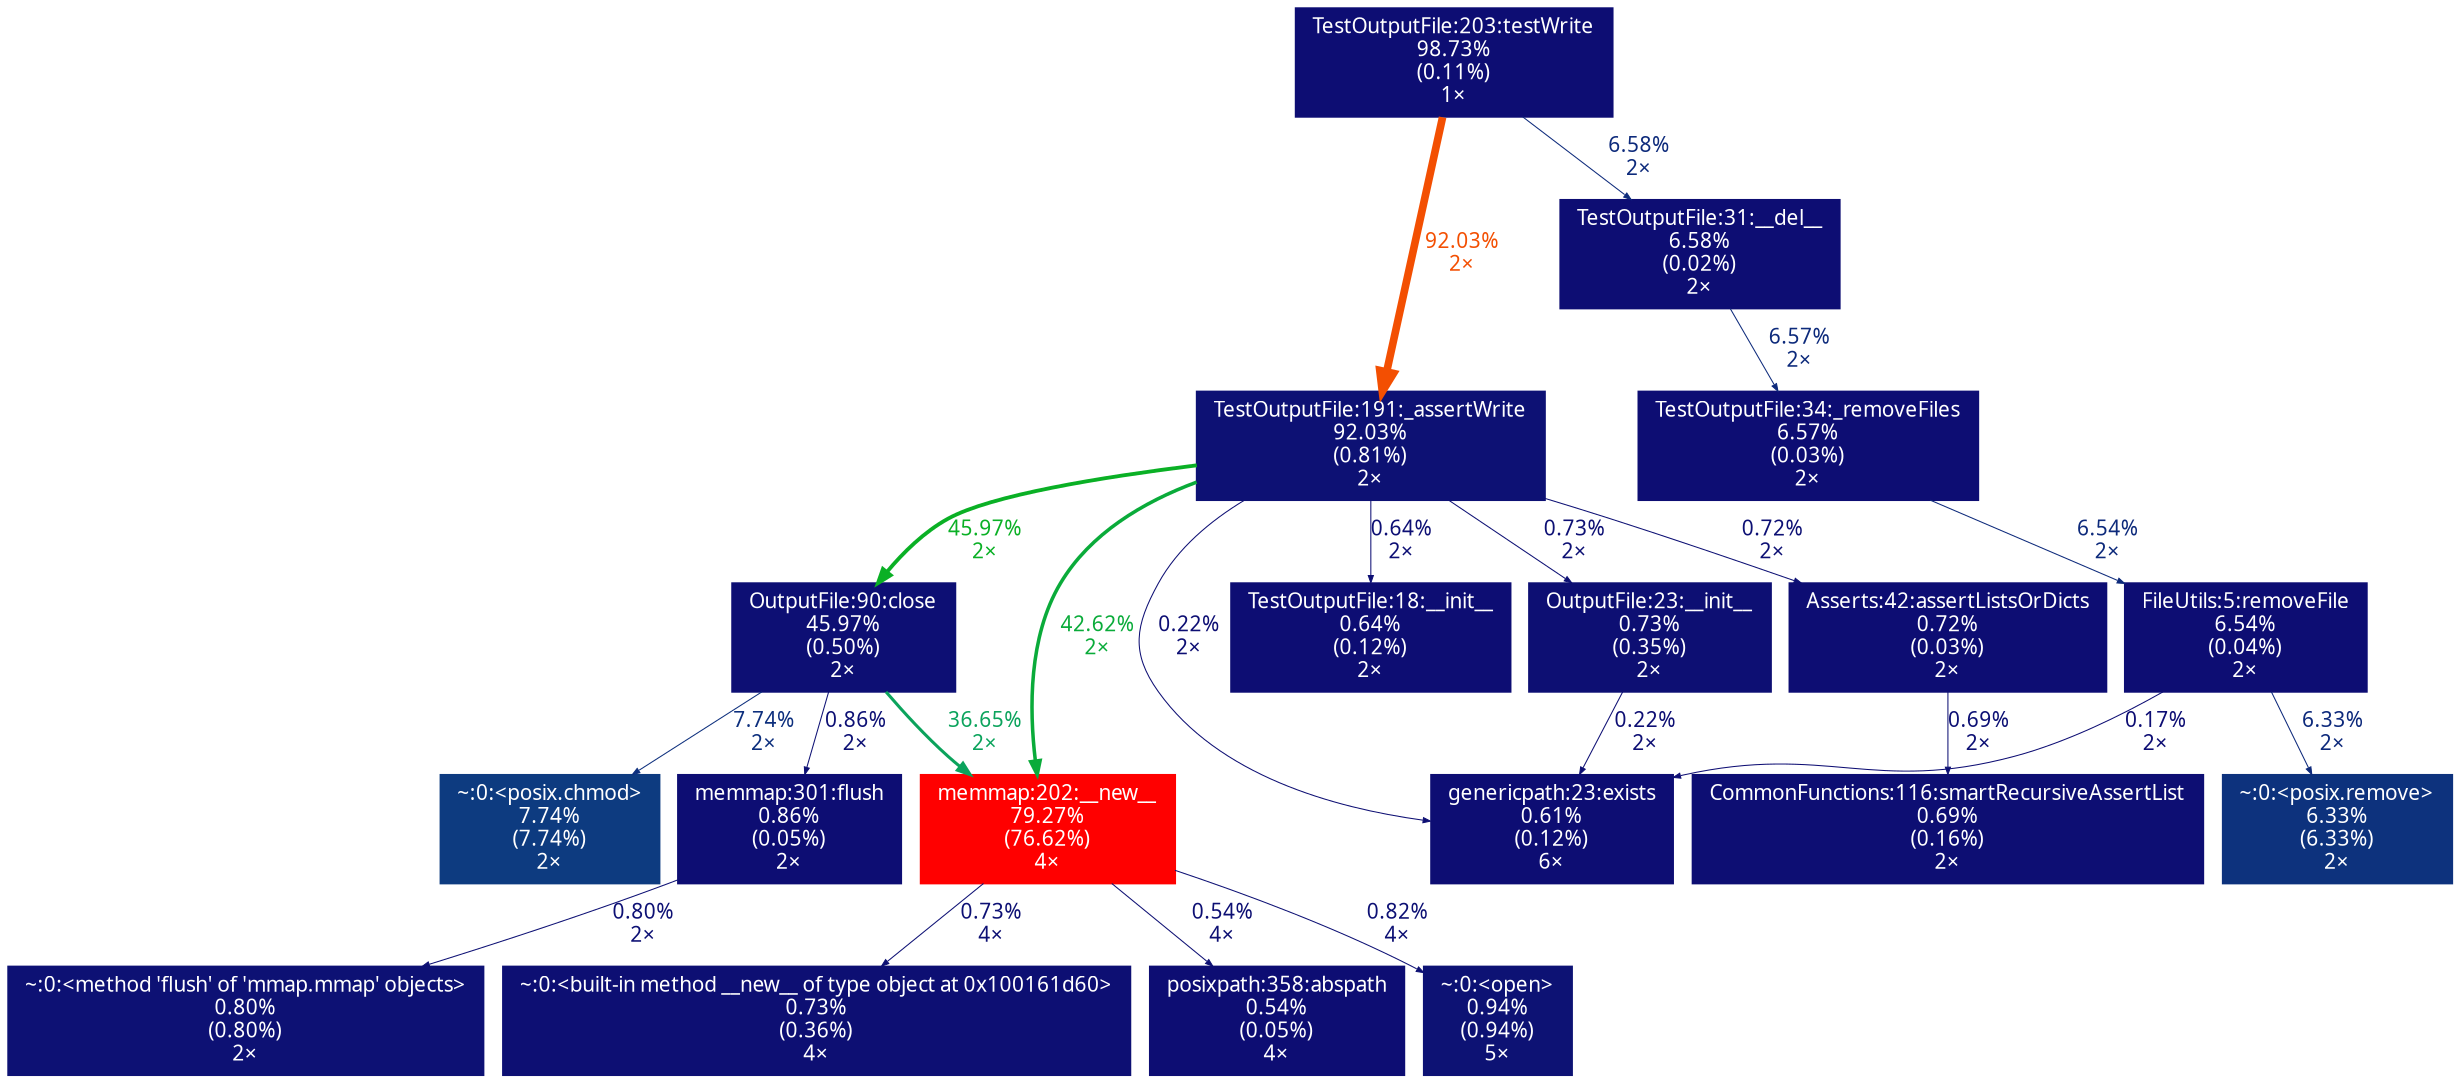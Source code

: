 digraph {
	graph [fontname=vera, nodesep=0.125, ranksep=0.25];
	node [fontcolor=white, fontname=vera, height=0, shape=box, style=filled, width=0];
	edge [fontname=vera];
	1 [color="#0d0d73", fontcolor="#ffffff", fontsize="10.00", label="posixpath:358:abspath\n0.54%\n(0.05%)\n4×", tooltip="/Users/sveinugu/miniconda2/lib/python2.7/posixpath.py"];
	3 [color="#ff0000", fontcolor="#ffffff", fontsize="10.00", label="memmap:202:__new__\n79.27%\n(76.62%)\n4×", tooltip="/Users/sveinugu/miniconda2/lib/python2.7/site-packages/numpy/core/memmap.py"];
	3 -> 1 [arrowsize="0.35", color="#0d0f73", fontcolor="#0d0f73", fontsize="10.00", label="0.54%\n4×", labeldistance="0.50", penwidth="0.50"];
	3 -> 27 [arrowsize="0.35", color="#0d1074", fontcolor="#0d1074", fontsize="10.00", label="0.82%\n4×", labeldistance="0.50", penwidth="0.50"];
	3 -> 46 [arrowsize="0.35", color="#0d1074", fontcolor="#0d1074", fontsize="10.00", label="0.73%\n4×", labeldistance="0.50", penwidth="0.50"];
	4 [color="#0d0d73", fontcolor="#ffffff", fontsize="10.00", label="FileUtils:5:removeFile\n6.54%\n(0.04%)\n2×", tooltip="/Users/sveinugu/PycharmProjects/gtrackcore/gtrackcore/test/common/FileUtils.py"];
	4 -> 54 [arrowsize="0.35", color="#0d0d73", fontcolor="#0d0d73", fontsize="10.00", label="0.17%\n2×", labeldistance="0.50", penwidth="0.50"];
	4 -> 82 [arrowsize="0.35", color="#0d297b", fontcolor="#0d297b", fontsize="10.00", label="6.33%\n2×", labeldistance="0.50", penwidth="0.50"];
	5 [color="#0d0d73", fontcolor="#ffffff", fontsize="10.00", label="TestOutputFile:34:_removeFiles\n6.57%\n(0.03%)\n2×", tooltip="/Users/sveinugu/PycharmProjects/gtrackcore/gtrackcore/test/memmap/TestOutputFile.py"];
	5 -> 4 [arrowsize="0.35", color="#0d2a7b", fontcolor="#0d2a7b", fontsize="10.00", label="6.54%\n2×", labeldistance="0.50", penwidth="0.50"];
	12 [color="#0d0d73", fontcolor="#ffffff", fontsize="10.00", label="TestOutputFile:18:__init__\n0.64%\n(0.12%)\n2×", tooltip="/Users/sveinugu/PycharmProjects/gtrackcore/gtrackcore/test/memmap/TestOutputFile.py"];
	14 [color="#0d0e73", fontcolor="#ffffff", fontsize="10.00", label="CommonFunctions:116:smartRecursiveAssertList\n0.69%\n(0.16%)\n2×", tooltip="/Users/sveinugu/PycharmProjects/gtrackcore/gtrackcore/util/CommonFunctions.py"];
	27 [color="#0d1274", fontcolor="#ffffff", fontsize="10.00", label="~:0:<open>\n0.94%\n(0.94%)\n5×", tooltip="~"];
	30 [color="#0d0f74", fontcolor="#ffffff", fontsize="10.00", label="OutputFile:90:close\n45.97%\n(0.50%)\n2×", tooltip="/Users/sveinugu/PycharmProjects/gtrackcore/gtrackcore/preprocess/memmap/OutputFile.py"];
	30 -> 3 [arrowsize="0.61", color="#0ba35c", fontcolor="#0ba35c", fontsize="10.00", label="36.65%\n2×", labeldistance="1.47", penwidth="1.47"];
	30 -> 37 [arrowsize="0.35", color="#0d1074", fontcolor="#0d1074", fontsize="10.00", label="0.86%\n2×", labeldistance="0.50", penwidth="0.50"];
	30 -> 38 [arrowsize="0.35", color="#0d2f7d", fontcolor="#0d2f7d", fontsize="10.00", label="7.74%\n2×", labeldistance="0.50", penwidth="0.50"];
	31 [color="#0d1174", fontcolor="#ffffff", fontsize="10.00", label="TestOutputFile:191:_assertWrite\n92.03%\n(0.81%)\n2×", tooltip="/Users/sveinugu/PycharmProjects/gtrackcore/gtrackcore/test/memmap/TestOutputFile.py"];
	31 -> 3 [arrowsize="0.65", color="#0aab3a", fontcolor="#0aab3a", fontsize="10.00", label="42.62%\n2×", labeldistance="1.70", penwidth="1.70"];
	31 -> 12 [arrowsize="0.35", color="#0d0f74", fontcolor="#0d0f74", fontsize="10.00", label="0.64%\n2×", labeldistance="0.50", penwidth="0.50"];
	31 -> 30 [arrowsize="0.68", color="#0ab025", fontcolor="#0ab025", fontsize="10.00", label="45.97%\n2×", labeldistance="1.84", penwidth="1.84"];
	31 -> 34 [arrowsize="0.35", color="#0d1074", fontcolor="#0d1074", fontsize="10.00", label="0.73%\n2×", labeldistance="0.50", penwidth="0.50"];
	31 -> 54 [arrowsize="0.35", color="#0d0e73", fontcolor="#0d0e73", fontsize="10.00", label="0.22%\n2×", labeldistance="0.50", penwidth="0.50"];
	31 -> 88 [arrowsize="0.35", color="#0d1074", fontcolor="#0d1074", fontsize="10.00", label="0.72%\n2×", labeldistance="0.50", penwidth="0.50"];
	34 [color="#0d0f73", fontcolor="#ffffff", fontsize="10.00", label="OutputFile:23:__init__\n0.73%\n(0.35%)\n2×", tooltip="/Users/sveinugu/PycharmProjects/gtrackcore/gtrackcore/preprocess/memmap/OutputFile.py"];
	34 -> 54 [arrowsize="0.35", color="#0d0e73", fontcolor="#0d0e73", fontsize="10.00", label="0.22%\n2×", labeldistance="0.50", penwidth="0.50"];
	35 [color="#0d0d73", fontcolor="#ffffff", fontsize="10.00", label="TestOutputFile:203:testWrite\n98.73%\n(0.11%)\n1×", tooltip="/Users/sveinugu/PycharmProjects/gtrackcore/gtrackcore/test/memmap/TestOutputFile.py"];
	35 -> 31 [arrowsize="0.96", color="#f34f02", fontcolor="#f34f02", fontsize="10.00", label="92.03%\n2×", labeldistance="3.68", penwidth="3.68"];
	35 -> 50 [arrowsize="0.35", color="#0d2a7b", fontcolor="#0d2a7b", fontsize="10.00", label="6.58%\n2×", labeldistance="0.50", penwidth="0.50"];
	37 [color="#0d0d73", fontcolor="#ffffff", fontsize="10.00", label="memmap:301:flush\n0.86%\n(0.05%)\n2×", tooltip="/Users/sveinugu/miniconda2/lib/python2.7/site-packages/numpy/core/memmap.py"];
	37 -> 68 [arrowsize="0.35", color="#0d1074", fontcolor="#0d1074", fontsize="10.00", label="0.80%\n2×", labeldistance="0.50", penwidth="0.50"];
	38 [color="#0d3b80", fontcolor="#ffffff", fontsize="10.00", label="~:0:<posix.chmod>\n7.74%\n(7.74%)\n2×", tooltip="~"];
	46 [color="#0d0f73", fontcolor="#ffffff", fontsize="10.00", label="~:0:<built-in method __new__ of type object at 0x100161d60>\n0.73%\n(0.36%)\n4×", tooltip="~"];
	50 [color="#0d0d73", fontcolor="#ffffff", fontsize="10.00", label="TestOutputFile:31:__del__\n6.58%\n(0.02%)\n2×", tooltip="/Users/sveinugu/PycharmProjects/gtrackcore/gtrackcore/test/memmap/TestOutputFile.py"];
	50 -> 5 [arrowsize="0.35", color="#0d2a7b", fontcolor="#0d2a7b", fontsize="10.00", label="6.57%\n2×", labeldistance="0.50", penwidth="0.50"];
	54 [color="#0d0d73", fontcolor="#ffffff", fontsize="10.00", label="genericpath:23:exists\n0.61%\n(0.12%)\n6×", tooltip="/Users/sveinugu/miniconda2/lib/python2.7/genericpath.py"];
	68 [color="#0d1174", fontcolor="#ffffff", fontsize="10.00", label="~:0:<method 'flush' of 'mmap.mmap' objects>\n0.80%\n(0.80%)\n2×", tooltip="~"];
	82 [color="#0d327d", fontcolor="#ffffff", fontsize="10.00", label="~:0:<posix.remove>\n6.33%\n(6.33%)\n2×", tooltip="~"];
	88 [color="#0d0d73", fontcolor="#ffffff", fontsize="10.00", label="Asserts:42:assertListsOrDicts\n0.72%\n(0.03%)\n2×", tooltip="/Users/sveinugu/PycharmProjects/gtrackcore/gtrackcore/test/common/Asserts.py"];
	88 -> 14 [arrowsize="0.35", color="#0d1074", fontcolor="#0d1074", fontsize="10.00", label="0.69%\n2×", labeldistance="0.50", penwidth="0.50"];
}
